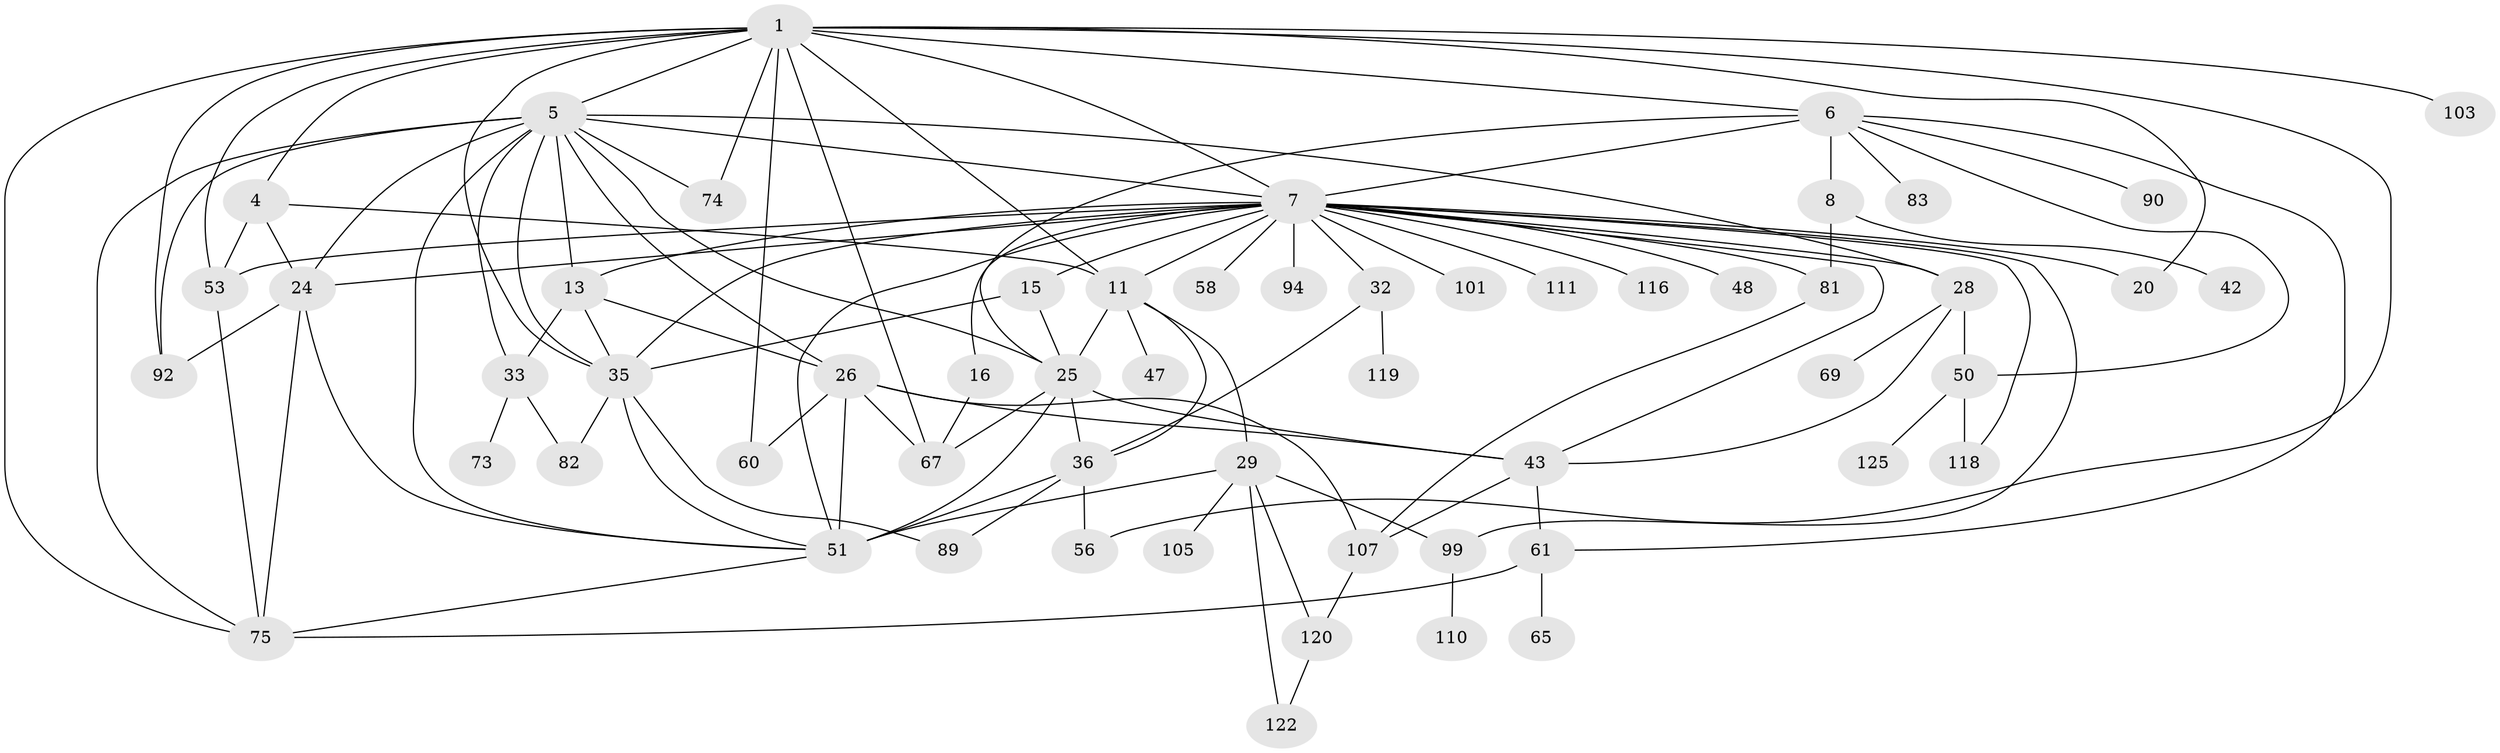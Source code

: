 // original degree distribution, {4: 0.14583333333333334, 7: 0.027777777777777776, 3: 0.19444444444444445, 5: 0.0763888888888889, 6: 0.041666666666666664, 8: 0.013888888888888888, 2: 0.2847222222222222, 1: 0.2152777777777778}
// Generated by graph-tools (version 1.1) at 2025/16/03/04/25 18:16:52]
// undirected, 57 vertices, 112 edges
graph export_dot {
graph [start="1"]
  node [color=gray90,style=filled];
  1 [super="+112+2+121"];
  4;
  5 [super="+9+37"];
  6 [super="+31+39+10"];
  7 [super="+12+88+21+14+19"];
  8 [super="+30+62"];
  11 [super="+54+71"];
  13;
  15;
  16;
  20 [super="+87"];
  24 [super="+93"];
  25 [super="+55+86"];
  26 [super="+115+85+27"];
  28;
  29 [super="+40+41"];
  32 [super="+109"];
  33 [super="+78+59"];
  35 [super="+108+68+38"];
  36 [super="+79"];
  42 [super="+128"];
  43 [super="+100"];
  47;
  48;
  50 [super="+66"];
  51 [super="+106+84"];
  53 [super="+104+135"];
  56;
  58;
  60 [super="+70"];
  61;
  65;
  67 [super="+77"];
  69;
  73 [super="+129"];
  74;
  75 [super="+76+132+138"];
  81;
  82;
  83;
  89;
  90;
  92;
  94;
  99;
  101;
  103;
  105 [super="+136"];
  107 [super="+114"];
  110;
  111;
  116;
  118;
  119;
  120;
  122;
  125;
  1 -- 5;
  1 -- 53;
  1 -- 67;
  1 -- 4;
  1 -- 6;
  1 -- 103;
  1 -- 74;
  1 -- 11;
  1 -- 75;
  1 -- 92;
  1 -- 20;
  1 -- 56;
  1 -- 60;
  1 -- 35;
  1 -- 7;
  4 -- 24;
  4 -- 53 [weight=2];
  4 -- 11;
  5 -- 28;
  5 -- 33;
  5 -- 13;
  5 -- 74;
  5 -- 75;
  5 -- 24;
  5 -- 25;
  5 -- 26;
  5 -- 92;
  5 -- 51;
  5 -- 35;
  5 -- 7;
  6 -- 7 [weight=2];
  6 -- 8 [weight=3];
  6 -- 50;
  6 -- 83;
  6 -- 25;
  6 -- 90;
  6 -- 61;
  7 -- 16;
  7 -- 53;
  7 -- 28;
  7 -- 94;
  7 -- 101;
  7 -- 111;
  7 -- 13 [weight=2];
  7 -- 32;
  7 -- 35;
  7 -- 116;
  7 -- 118;
  7 -- 24;
  7 -- 15;
  7 -- 99;
  7 -- 11 [weight=2];
  7 -- 43;
  7 -- 48;
  7 -- 81;
  7 -- 51;
  7 -- 20;
  7 -- 58;
  8 -- 42;
  8 -- 81;
  11 -- 29;
  11 -- 47;
  11 -- 25;
  11 -- 36;
  13 -- 26;
  13 -- 35;
  13 -- 33;
  15 -- 25;
  15 -- 35;
  16 -- 67;
  24 -- 92;
  24 -- 75;
  24 -- 51;
  25 -- 36;
  25 -- 67;
  25 -- 51;
  25 -- 43;
  26 -- 60;
  26 -- 43;
  26 -- 67;
  26 -- 107;
  26 -- 51;
  28 -- 43;
  28 -- 69;
  28 -- 50;
  29 -- 51 [weight=2];
  29 -- 105;
  29 -- 99;
  29 -- 120;
  29 -- 122;
  32 -- 119;
  32 -- 36;
  33 -- 73;
  33 -- 82;
  35 -- 82;
  35 -- 51;
  35 -- 89;
  36 -- 56;
  36 -- 89;
  36 -- 51;
  43 -- 107;
  43 -- 61;
  50 -- 125;
  50 -- 118;
  51 -- 75;
  53 -- 75;
  61 -- 65;
  61 -- 75;
  81 -- 107;
  99 -- 110;
  107 -- 120;
  120 -- 122;
}
